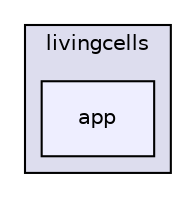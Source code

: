 digraph "/home/user/LivingCells/sources/livingcells/app" {
  compound=true
  node [ fontsize="10", fontname="Helvetica"];
  edge [ labelfontsize="10", labelfontname="Helvetica"];
  subgraph clusterdir_ab3173a9ba0198b4de5645d9dcf11260 {
    graph [ bgcolor="#ddddee", pencolor="black", label="livingcells" fontname="Helvetica", fontsize="10", URL="dir_ab3173a9ba0198b4de5645d9dcf11260.html"]
  dir_51c3a542a550cccaa17e037ea3ba8963 [shape=box, label="app", style="filled", fillcolor="#eeeeff", pencolor="black", URL="dir_51c3a542a550cccaa17e037ea3ba8963.html"];
  }
}
